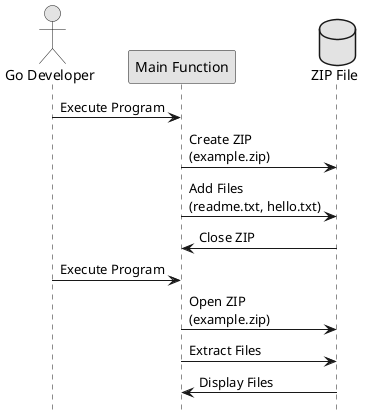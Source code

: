@startuml
hideFootbox
skinparam monochrome true

actor "Go Developer" as dev
participant "Main Function" as main
database "ZIP File" as zip

dev -> main : Execute Program
main -> zip : Create ZIP\n(example.zip)
main -> zip : Add Files\n(readme.txt, hello.txt)
main <- zip : Close ZIP

dev -> main : Execute Program
main -> zip : Open ZIP\n(example.zip)
main -> zip : Extract Files
main <- zip : Display Files
@enduml
```